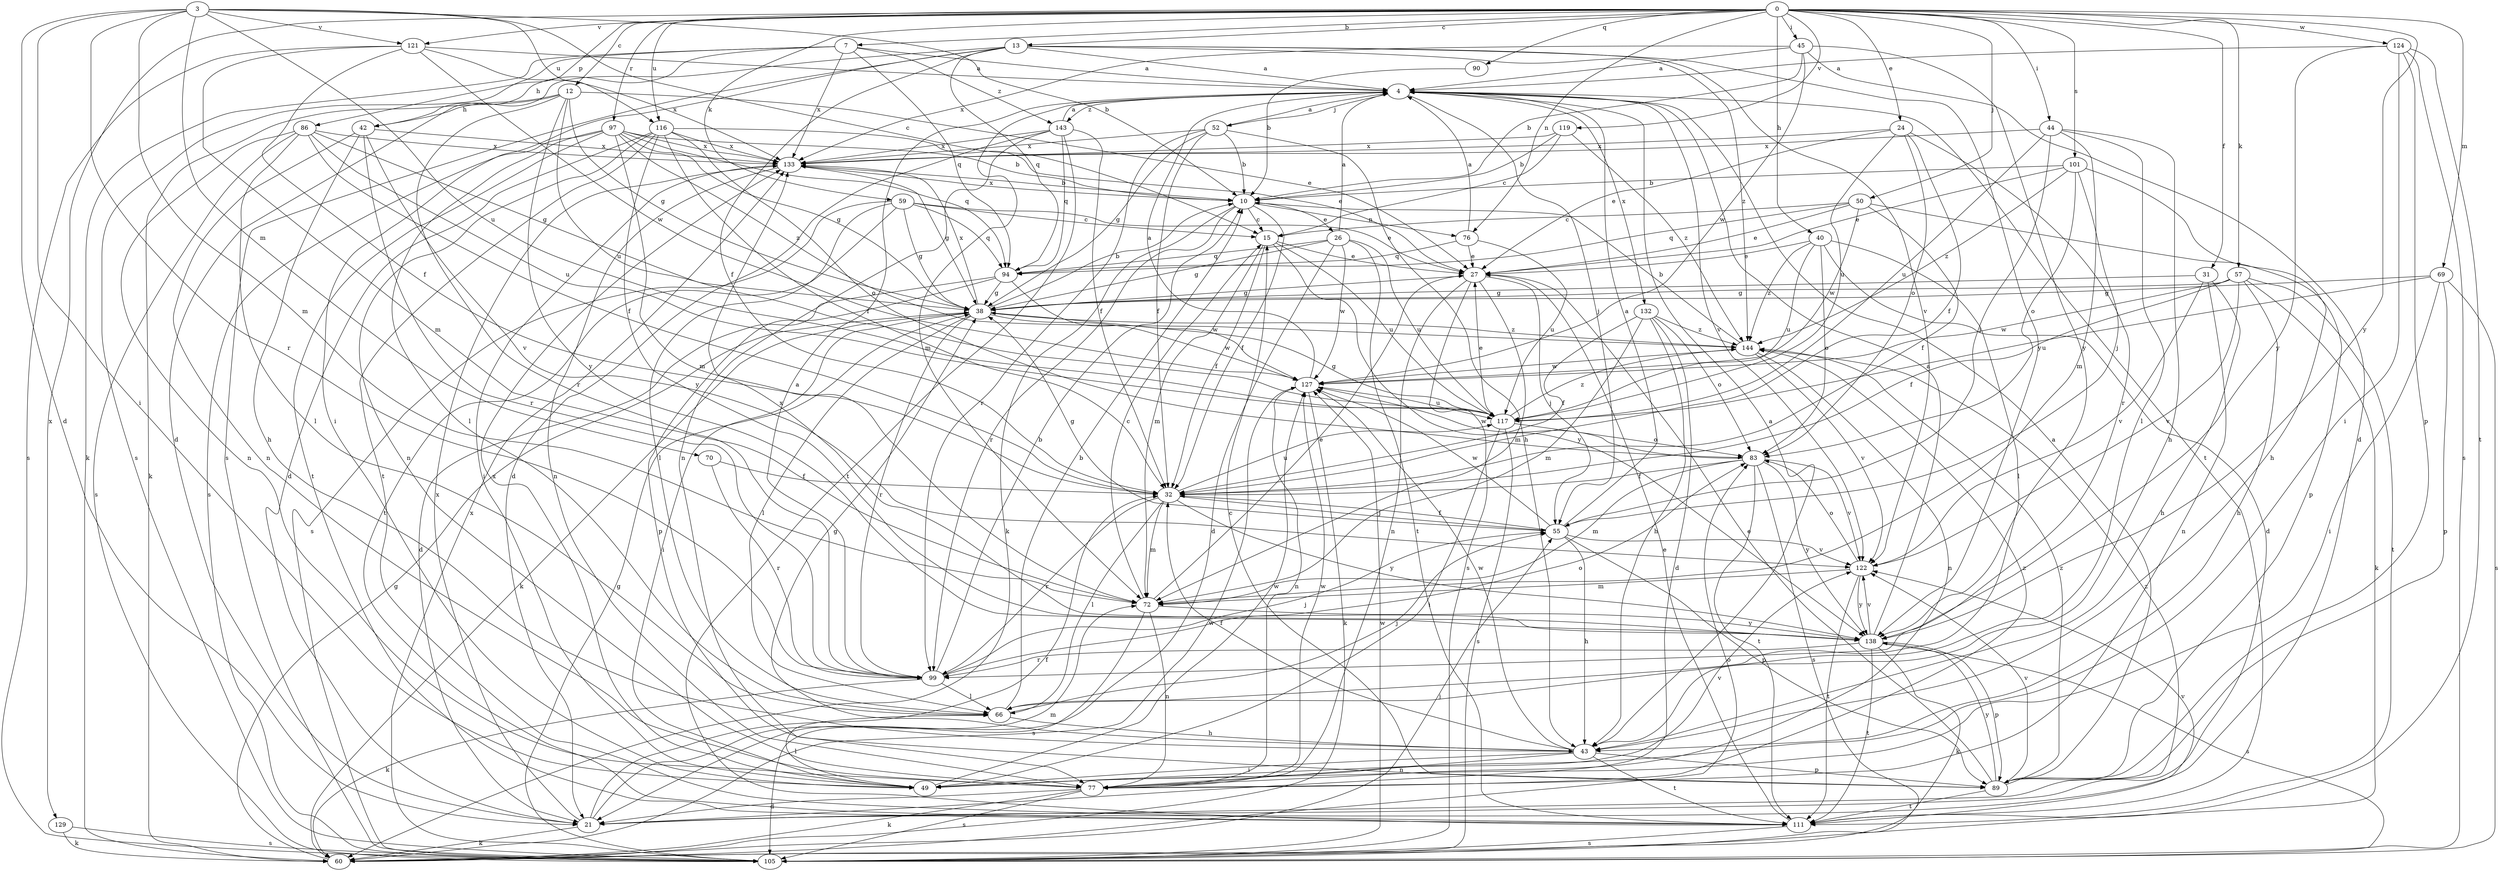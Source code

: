 strict digraph  {
0;
3;
4;
7;
10;
12;
13;
15;
21;
24;
26;
27;
31;
32;
38;
40;
42;
43;
44;
45;
49;
50;
52;
55;
57;
59;
60;
66;
69;
70;
72;
76;
77;
83;
86;
89;
90;
94;
97;
99;
101;
105;
111;
116;
117;
119;
121;
122;
124;
127;
129;
132;
133;
138;
143;
144;
0 -> 7  [label=b];
0 -> 12  [label=c];
0 -> 13  [label=c];
0 -> 24  [label=e];
0 -> 31  [label=f];
0 -> 40  [label=h];
0 -> 44  [label=i];
0 -> 45  [label=i];
0 -> 50  [label=j];
0 -> 57  [label=k];
0 -> 59  [label=k];
0 -> 69  [label=m];
0 -> 76  [label=n];
0 -> 86  [label=p];
0 -> 90  [label=q];
0 -> 97  [label=r];
0 -> 101  [label=s];
0 -> 116  [label=u];
0 -> 119  [label=v];
0 -> 121  [label=v];
0 -> 124  [label=w];
0 -> 129  [label=x];
0 -> 138  [label=y];
3 -> 10  [label=b];
3 -> 15  [label=c];
3 -> 21  [label=d];
3 -> 49  [label=i];
3 -> 70  [label=m];
3 -> 72  [label=m];
3 -> 99  [label=r];
3 -> 116  [label=u];
3 -> 117  [label=u];
3 -> 121  [label=v];
4 -> 52  [label=j];
4 -> 55  [label=j];
4 -> 72  [label=m];
4 -> 111  [label=t];
4 -> 122  [label=v];
4 -> 132  [label=x];
4 -> 143  [label=z];
7 -> 4  [label=a];
7 -> 42  [label=h];
7 -> 60  [label=k];
7 -> 94  [label=q];
7 -> 105  [label=s];
7 -> 133  [label=x];
7 -> 143  [label=z];
10 -> 15  [label=c];
10 -> 26  [label=e];
10 -> 32  [label=f];
10 -> 60  [label=k];
10 -> 76  [label=n];
10 -> 99  [label=r];
10 -> 133  [label=x];
12 -> 27  [label=e];
12 -> 38  [label=g];
12 -> 42  [label=h];
12 -> 60  [label=k];
12 -> 99  [label=r];
12 -> 117  [label=u];
12 -> 138  [label=y];
13 -> 4  [label=a];
13 -> 21  [label=d];
13 -> 32  [label=f];
13 -> 49  [label=i];
13 -> 94  [label=q];
13 -> 105  [label=s];
13 -> 122  [label=v];
13 -> 138  [label=y];
13 -> 144  [label=z];
15 -> 27  [label=e];
15 -> 32  [label=f];
15 -> 72  [label=m];
15 -> 117  [label=u];
15 -> 138  [label=y];
21 -> 32  [label=f];
21 -> 60  [label=k];
21 -> 72  [label=m];
21 -> 133  [label=x];
21 -> 144  [label=z];
24 -> 27  [label=e];
24 -> 32  [label=f];
24 -> 83  [label=o];
24 -> 99  [label=r];
24 -> 117  [label=u];
24 -> 133  [label=x];
26 -> 4  [label=a];
26 -> 21  [label=d];
26 -> 38  [label=g];
26 -> 94  [label=q];
26 -> 111  [label=t];
26 -> 117  [label=u];
26 -> 127  [label=w];
27 -> 38  [label=g];
27 -> 55  [label=j];
27 -> 72  [label=m];
27 -> 77  [label=n];
27 -> 105  [label=s];
31 -> 38  [label=g];
31 -> 43  [label=h];
31 -> 77  [label=n];
31 -> 122  [label=v];
32 -> 55  [label=j];
32 -> 66  [label=l];
32 -> 72  [label=m];
32 -> 99  [label=r];
32 -> 117  [label=u];
32 -> 138  [label=y];
38 -> 10  [label=b];
38 -> 49  [label=i];
38 -> 60  [label=k];
38 -> 66  [label=l];
38 -> 99  [label=r];
38 -> 127  [label=w];
38 -> 133  [label=x];
38 -> 144  [label=z];
40 -> 21  [label=d];
40 -> 27  [label=e];
40 -> 66  [label=l];
40 -> 83  [label=o];
40 -> 117  [label=u];
40 -> 144  [label=z];
42 -> 43  [label=h];
42 -> 77  [label=n];
42 -> 99  [label=r];
42 -> 122  [label=v];
42 -> 133  [label=x];
43 -> 4  [label=a];
43 -> 32  [label=f];
43 -> 38  [label=g];
43 -> 49  [label=i];
43 -> 77  [label=n];
43 -> 89  [label=p];
43 -> 111  [label=t];
43 -> 127  [label=w];
44 -> 43  [label=h];
44 -> 55  [label=j];
44 -> 66  [label=l];
44 -> 72  [label=m];
44 -> 117  [label=u];
44 -> 133  [label=x];
45 -> 4  [label=a];
45 -> 10  [label=b];
45 -> 21  [label=d];
45 -> 127  [label=w];
45 -> 133  [label=x];
45 -> 138  [label=y];
49 -> 66  [label=l];
49 -> 122  [label=v];
49 -> 127  [label=w];
49 -> 133  [label=x];
50 -> 15  [label=c];
50 -> 27  [label=e];
50 -> 32  [label=f];
50 -> 89  [label=p];
50 -> 94  [label=q];
50 -> 127  [label=w];
52 -> 4  [label=a];
52 -> 10  [label=b];
52 -> 32  [label=f];
52 -> 38  [label=g];
52 -> 43  [label=h];
52 -> 99  [label=r];
52 -> 133  [label=x];
55 -> 4  [label=a];
55 -> 32  [label=f];
55 -> 38  [label=g];
55 -> 43  [label=h];
55 -> 89  [label=p];
55 -> 122  [label=v];
55 -> 127  [label=w];
57 -> 32  [label=f];
57 -> 38  [label=g];
57 -> 43  [label=h];
57 -> 60  [label=k];
57 -> 111  [label=t];
57 -> 122  [label=v];
57 -> 127  [label=w];
59 -> 15  [label=c];
59 -> 27  [label=e];
59 -> 38  [label=g];
59 -> 66  [label=l];
59 -> 94  [label=q];
59 -> 105  [label=s];
59 -> 111  [label=t];
60 -> 38  [label=g];
60 -> 55  [label=j];
60 -> 83  [label=o];
60 -> 127  [label=w];
66 -> 10  [label=b];
66 -> 43  [label=h];
66 -> 55  [label=j];
69 -> 38  [label=g];
69 -> 49  [label=i];
69 -> 89  [label=p];
69 -> 105  [label=s];
69 -> 117  [label=u];
70 -> 32  [label=f];
70 -> 99  [label=r];
72 -> 15  [label=c];
72 -> 27  [label=e];
72 -> 77  [label=n];
72 -> 105  [label=s];
72 -> 138  [label=y];
76 -> 4  [label=a];
76 -> 27  [label=e];
76 -> 94  [label=q];
76 -> 117  [label=u];
77 -> 21  [label=d];
77 -> 60  [label=k];
77 -> 105  [label=s];
77 -> 127  [label=w];
77 -> 144  [label=z];
83 -> 32  [label=f];
83 -> 72  [label=m];
83 -> 105  [label=s];
83 -> 111  [label=t];
83 -> 122  [label=v];
83 -> 127  [label=w];
83 -> 138  [label=y];
86 -> 32  [label=f];
86 -> 38  [label=g];
86 -> 66  [label=l];
86 -> 77  [label=n];
86 -> 105  [label=s];
86 -> 117  [label=u];
86 -> 133  [label=x];
89 -> 4  [label=a];
89 -> 15  [label=c];
89 -> 27  [label=e];
89 -> 111  [label=t];
89 -> 122  [label=v];
89 -> 138  [label=y];
89 -> 144  [label=z];
90 -> 10  [label=b];
94 -> 21  [label=d];
94 -> 38  [label=g];
94 -> 89  [label=p];
94 -> 127  [label=w];
97 -> 10  [label=b];
97 -> 38  [label=g];
97 -> 66  [label=l];
97 -> 72  [label=m];
97 -> 94  [label=q];
97 -> 105  [label=s];
97 -> 111  [label=t];
97 -> 133  [label=x];
97 -> 144  [label=z];
99 -> 4  [label=a];
99 -> 10  [label=b];
99 -> 55  [label=j];
99 -> 60  [label=k];
99 -> 66  [label=l];
99 -> 83  [label=o];
101 -> 10  [label=b];
101 -> 27  [label=e];
101 -> 43  [label=h];
101 -> 55  [label=j];
101 -> 83  [label=o];
101 -> 144  [label=z];
105 -> 38  [label=g];
105 -> 127  [label=w];
105 -> 133  [label=x];
111 -> 27  [label=e];
111 -> 105  [label=s];
111 -> 122  [label=v];
116 -> 21  [label=d];
116 -> 27  [label=e];
116 -> 32  [label=f];
116 -> 77  [label=n];
116 -> 83  [label=o];
116 -> 111  [label=t];
116 -> 133  [label=x];
116 -> 138  [label=y];
117 -> 27  [label=e];
117 -> 38  [label=g];
117 -> 49  [label=i];
117 -> 83  [label=o];
117 -> 105  [label=s];
117 -> 144  [label=z];
119 -> 10  [label=b];
119 -> 15  [label=c];
119 -> 133  [label=x];
119 -> 144  [label=z];
121 -> 4  [label=a];
121 -> 32  [label=f];
121 -> 72  [label=m];
121 -> 105  [label=s];
121 -> 127  [label=w];
121 -> 133  [label=x];
122 -> 72  [label=m];
122 -> 83  [label=o];
122 -> 111  [label=t];
122 -> 138  [label=y];
124 -> 4  [label=a];
124 -> 49  [label=i];
124 -> 89  [label=p];
124 -> 105  [label=s];
124 -> 111  [label=t];
124 -> 138  [label=y];
127 -> 4  [label=a];
127 -> 60  [label=k];
127 -> 77  [label=n];
127 -> 117  [label=u];
129 -> 60  [label=k];
129 -> 105  [label=s];
132 -> 21  [label=d];
132 -> 32  [label=f];
132 -> 43  [label=h];
132 -> 72  [label=m];
132 -> 83  [label=o];
132 -> 144  [label=z];
133 -> 10  [label=b];
133 -> 38  [label=g];
133 -> 49  [label=i];
133 -> 77  [label=n];
138 -> 4  [label=a];
138 -> 60  [label=k];
138 -> 89  [label=p];
138 -> 99  [label=r];
138 -> 105  [label=s];
138 -> 111  [label=t];
138 -> 122  [label=v];
138 -> 133  [label=x];
143 -> 4  [label=a];
143 -> 21  [label=d];
143 -> 32  [label=f];
143 -> 77  [label=n];
143 -> 94  [label=q];
143 -> 111  [label=t];
143 -> 133  [label=x];
144 -> 10  [label=b];
144 -> 77  [label=n];
144 -> 122  [label=v];
144 -> 127  [label=w];
}
